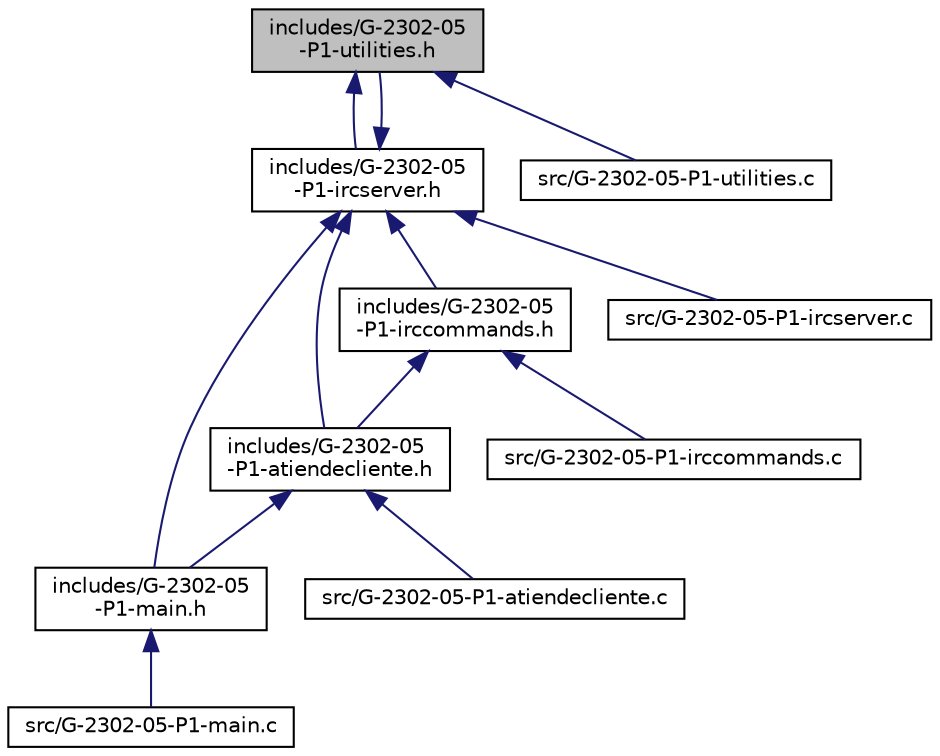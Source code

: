 digraph "includes/G-2302-05-P1-utilities.h"
{
  edge [fontname="Helvetica",fontsize="10",labelfontname="Helvetica",labelfontsize="10"];
  node [fontname="Helvetica",fontsize="10",shape=record];
  Node1 [label="includes/G-2302-05\l-P1-utilities.h",height=0.2,width=0.4,color="black", fillcolor="grey75", style="filled" fontcolor="black"];
  Node1 -> Node2 [dir="back",color="midnightblue",fontsize="10",style="solid",fontname="Helvetica"];
  Node2 [label="includes/G-2302-05\l-P1-ircserver.h",height=0.2,width=0.4,color="black", fillcolor="white", style="filled",URL="$G-2302-05-P1-ircserver_8h.html",tooltip="Biblioteca de semaforos. "];
  Node2 -> Node3 [dir="back",color="midnightblue",fontsize="10",style="solid",fontname="Helvetica"];
  Node3 [label="includes/G-2302-05\l-P1-atiendecliente.h",height=0.2,width=0.4,color="black", fillcolor="white", style="filled",URL="$G-2302-05-P1-atiendecliente_8h.html"];
  Node3 -> Node4 [dir="back",color="midnightblue",fontsize="10",style="solid",fontname="Helvetica"];
  Node4 [label="src/G-2302-05-P1-atiendecliente.c",height=0.2,width=0.4,color="black", fillcolor="white", style="filled",URL="$G-2302-05-P1-atiendecliente_8c.html"];
  Node3 -> Node5 [dir="back",color="midnightblue",fontsize="10",style="solid",fontname="Helvetica"];
  Node5 [label="includes/G-2302-05\l-P1-main.h",height=0.2,width=0.4,color="black", fillcolor="white", style="filled",URL="$G-2302-05-P1-main_8h.html"];
  Node5 -> Node6 [dir="back",color="midnightblue",fontsize="10",style="solid",fontname="Helvetica"];
  Node6 [label="src/G-2302-05-P1-main.c",height=0.2,width=0.4,color="black", fillcolor="white", style="filled",URL="$G-2302-05-P1-main_8c.html",tooltip="Servidor IRC v0.0. "];
  Node2 -> Node1 [dir="back",color="midnightblue",fontsize="10",style="solid",fontname="Helvetica"];
  Node2 -> Node7 [dir="back",color="midnightblue",fontsize="10",style="solid",fontname="Helvetica"];
  Node7 [label="includes/G-2302-05\l-P1-irccommands.h",height=0.2,width=0.4,color="black", fillcolor="white", style="filled",URL="$G-2302-05-P1-irccommands_8h.html"];
  Node7 -> Node3 [dir="back",color="midnightblue",fontsize="10",style="solid",fontname="Helvetica"];
  Node7 -> Node8 [dir="back",color="midnightblue",fontsize="10",style="solid",fontname="Helvetica"];
  Node8 [label="src/G-2302-05-P1-irccommands.c",height=0.2,width=0.4,color="black", fillcolor="white", style="filled",URL="$G-2302-05-P1-irccommands_8c.html"];
  Node2 -> Node9 [dir="back",color="midnightblue",fontsize="10",style="solid",fontname="Helvetica"];
  Node9 [label="src/G-2302-05-P1-ircserver.c",height=0.2,width=0.4,color="black", fillcolor="white", style="filled",URL="$G-2302-05-P1-ircserver_8c.html",tooltip="Funciones de manejo de variables globales. "];
  Node2 -> Node5 [dir="back",color="midnightblue",fontsize="10",style="solid",fontname="Helvetica"];
  Node1 -> Node10 [dir="back",color="midnightblue",fontsize="10",style="solid",fontname="Helvetica"];
  Node10 [label="src/G-2302-05-P1-utilities.c",height=0.2,width=0.4,color="black", fillcolor="white", style="filled",URL="$G-2302-05-P1-utilities_8c.html"];
}

